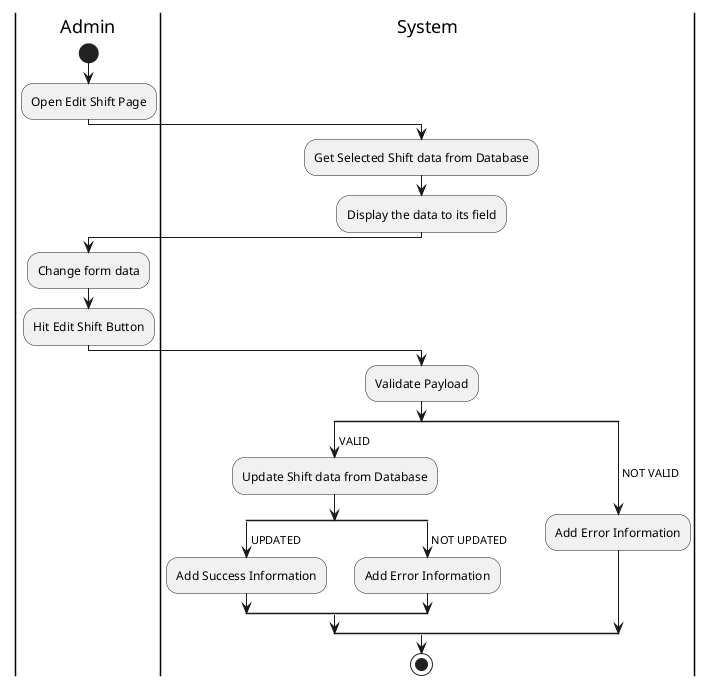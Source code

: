 @startuml UpdateShift

skinparam ConditionEndStyle hline
skinparam conditionStyle diamond
skinparam Monochrome true
skinparam Shadowing false

|Admin|
start
:Open Edit Shift Page;

|System|
:Get Selected Shift data from Database;
:Display the data to its field;

|Admin|
:Change form data;
:Hit Edit Shift Button;

|System|
:Validate Payload;
split
    -> VALID;
    :Update Shift data from Database;
    split
        -> UPDATED;
        :Add Success Information;
    split again
        -> NOT UPDATED;
        :Add Error Information;
    end split
split again
    -> NOT VALID;
    :Add Error Information;
end split
stop

@enduml